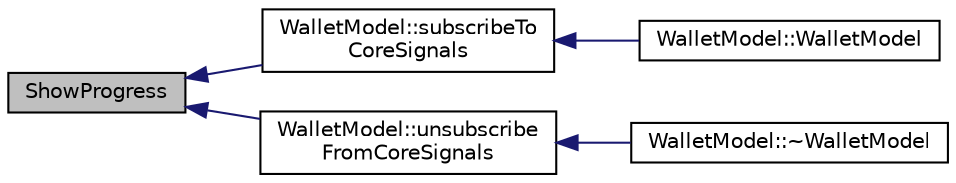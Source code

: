digraph "ShowProgress"
{
  edge [fontname="Helvetica",fontsize="10",labelfontname="Helvetica",labelfontsize="10"];
  node [fontname="Helvetica",fontsize="10",shape=record];
  rankdir="LR";
  Node63 [label="ShowProgress",height=0.2,width=0.4,color="black", fillcolor="grey75", style="filled", fontcolor="black"];
  Node63 -> Node64 [dir="back",color="midnightblue",fontsize="10",style="solid",fontname="Helvetica"];
  Node64 [label="WalletModel::subscribeTo\lCoreSignals",height=0.2,width=0.4,color="black", fillcolor="white", style="filled",URL="$d4/d27/class_wallet_model.html#afc875c7d3b1ca788f2b4ed842607bac0"];
  Node64 -> Node65 [dir="back",color="midnightblue",fontsize="10",style="solid",fontname="Helvetica"];
  Node65 [label="WalletModel::WalletModel",height=0.2,width=0.4,color="black", fillcolor="white", style="filled",URL="$d4/d27/class_wallet_model.html#af50d9654d2f20e4e4f0789dcb64ad6b1"];
  Node63 -> Node66 [dir="back",color="midnightblue",fontsize="10",style="solid",fontname="Helvetica"];
  Node66 [label="WalletModel::unsubscribe\lFromCoreSignals",height=0.2,width=0.4,color="black", fillcolor="white", style="filled",URL="$d4/d27/class_wallet_model.html#acb20c3e5c1a83ce0ed7f300c3cddee73"];
  Node66 -> Node67 [dir="back",color="midnightblue",fontsize="10",style="solid",fontname="Helvetica"];
  Node67 [label="WalletModel::~WalletModel",height=0.2,width=0.4,color="black", fillcolor="white", style="filled",URL="$d4/d27/class_wallet_model.html#a592c6cf71f62981c2925bbb19e83df8a"];
}
